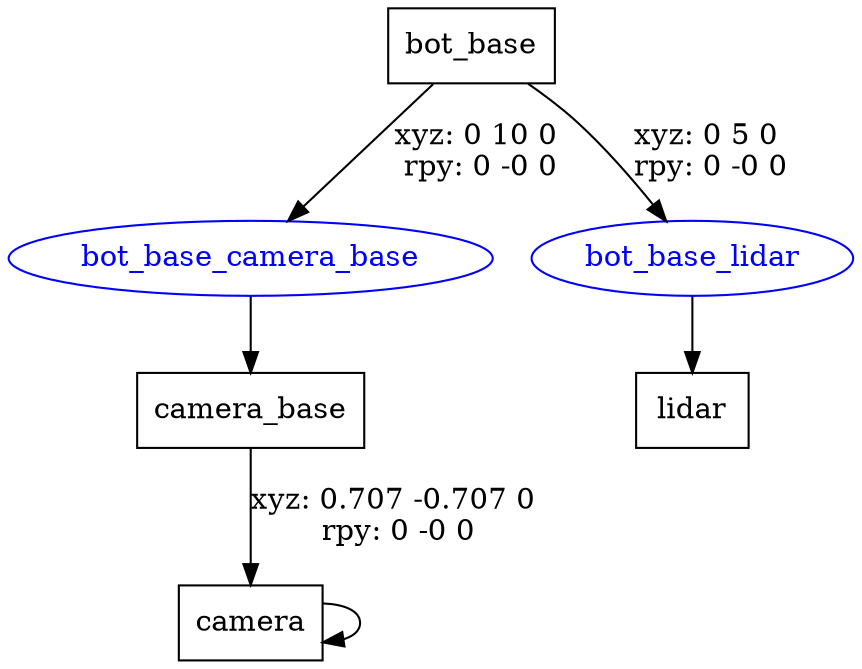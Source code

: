 digraph G {
node [shape=box];
"bot_base" [label="bot_base"];
"camera_base" [label="camera_base"];
"camera" [label="camera"];
"lidar" [label="lidar"];
node [shape=ellipse, color=blue, fontcolor=blue];
"bot_base" -> "bot_base_camera_base" [label="xyz: 0 10 0 \nrpy: 0 -0 0"]
"bot_base_camera_base" -> "camera_base"
"camera_base" -> "camera" [label="xyz: 0.707 -0.707 0 \nrpy: 0 -0 0"]
"camera" -> "camera"
"bot_base" -> "bot_base_lidar" [label="xyz: 0 5 0 \nrpy: 0 -0 0"]
"bot_base_lidar" -> "lidar"
}
